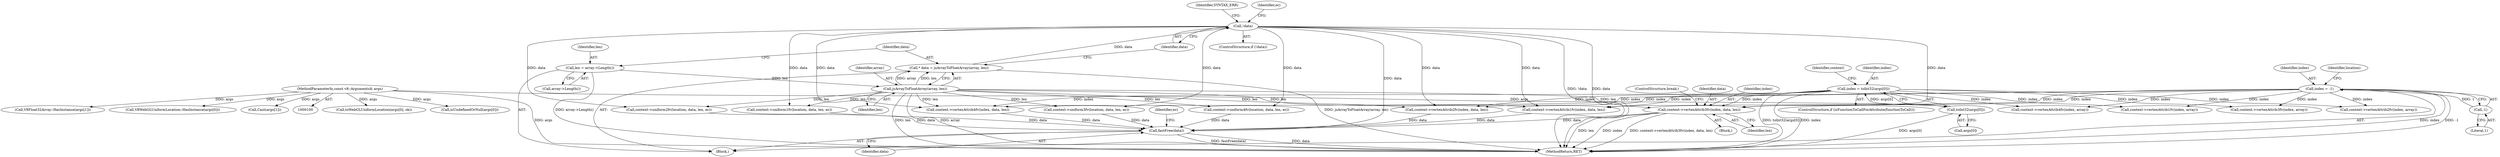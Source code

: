 digraph "0_Chrome_e9372a1bfd3588a80fcf49aa07321f0971dd6091_64@pointer" {
"1000323" [label="(Call,context->vertexAttrib3fv(index, data, len))"];
"1000116" [label="(Call,index = -1)"];
"1000118" [label="(Call,-1)"];
"1000127" [label="(Call,index = toInt32(args[0]))"];
"1000129" [label="(Call,toInt32(args[0]))"];
"1000101" [label="(MethodParameterIn,const v8::Arguments& args)"];
"1000267" [label="(Call,!data)"];
"1000261" [label="(Call,* data = jsArrayToFloatArray(array, len))"];
"1000263" [label="(Call,jsArrayToFloatArray(array, len))"];
"1000257" [label="(Call,len = array->Length())"];
"1000337" [label="(Call,fastFree(data))"];
"1000327" [label="(ControlStructure,break;)"];
"1000337" [label="(Call,fastFree(data))"];
"1000281" [label="(Block,)"];
"1000157" [label="(Call,toWebGLUniformLocation(args[0], ok))"];
"1000259" [label="(Call,array->Length())"];
"1000101" [label="(MethodParameterIn,const v8::Arguments& args)"];
"1000117" [label="(Identifier,index)"];
"1000119" [label="(Literal,1)"];
"1000142" [label="(Call,isUndefinedOrNull(args[0]))"];
"1000268" [label="(Identifier,data)"];
"1000283" [label="(Call,context->uniform1fv(location, data, len, ec))"];
"1000323" [label="(Call,context->vertexAttrib3fv(index, data, len))"];
"1000103" [label="(Block,)"];
"1000168" [label="(Call,V8Float32Array::HasInstance(args[1]))"];
"1000265" [label="(Identifier,len)"];
"1000118" [label="(Call,-1)"];
"1000261" [label="(Call,* data = jsArrayToFloatArray(array, len))"];
"1000267" [label="(Call,!data)"];
"1000325" [label="(Identifier,data)"];
"1000346" [label="(MethodReturn,RET)"];
"1000129" [label="(Call,toInt32(args[0]))"];
"1000266" [label="(ControlStructure,if (!data))"];
"1000258" [label="(Identifier,len)"];
"1000317" [label="(Call,context->vertexAttrib2fv(index, data, len))"];
"1000164" [label="(Identifier,context)"];
"1000219" [label="(Call,context->vertexAttrib2fv(index, array))"];
"1000257" [label="(Call,len = array->Length())"];
"1000311" [label="(Call,context->vertexAttrib1fv(index, data, len))"];
"1000147" [label="(Call,V8WebGLUniformLocation::HasInstance(args[0]))"];
"1000290" [label="(Call,context->uniform2fv(location, data, len, ec))"];
"1000229" [label="(Call,context->vertexAttrib4fv(index, array))"];
"1000252" [label="(Call,Cast(args[1]))"];
"1000297" [label="(Call,context->uniform3fv(location, data, len, ec))"];
"1000340" [label="(Identifier,ec)"];
"1000122" [label="(Identifier,location)"];
"1000128" [label="(Identifier,index)"];
"1000326" [label="(Identifier,len)"];
"1000271" [label="(Identifier,SYNTAX_ERR)"];
"1000324" [label="(Identifier,index)"];
"1000263" [label="(Call,jsArrayToFloatArray(array, len))"];
"1000304" [label="(Call,context->uniform4fv(location, data, len, ec))"];
"1000329" [label="(Call,context->vertexAttrib4fv(index, data, len))"];
"1000116" [label="(Call,index = -1)"];
"1000214" [label="(Call,context->vertexAttrib1fv(index, array))"];
"1000127" [label="(Call,index = toInt32(args[0]))"];
"1000224" [label="(Call,context->vertexAttrib3fv(index, array))"];
"1000264" [label="(Identifier,array)"];
"1000130" [label="(Call,args[0])"];
"1000277" [label="(Identifier,ec)"];
"1000338" [label="(Identifier,data)"];
"1000262" [label="(Identifier,data)"];
"1000124" [label="(ControlStructure,if (isFunctionToCallForAttribute(functionToCall)))"];
"1000323" -> "1000281"  [label="AST: "];
"1000323" -> "1000326"  [label="CFG: "];
"1000324" -> "1000323"  [label="AST: "];
"1000325" -> "1000323"  [label="AST: "];
"1000326" -> "1000323"  [label="AST: "];
"1000327" -> "1000323"  [label="CFG: "];
"1000323" -> "1000346"  [label="DDG: len"];
"1000323" -> "1000346"  [label="DDG: index"];
"1000323" -> "1000346"  [label="DDG: context->vertexAttrib3fv(index, data, len)"];
"1000116" -> "1000323"  [label="DDG: index"];
"1000127" -> "1000323"  [label="DDG: index"];
"1000267" -> "1000323"  [label="DDG: data"];
"1000263" -> "1000323"  [label="DDG: len"];
"1000323" -> "1000337"  [label="DDG: data"];
"1000116" -> "1000103"  [label="AST: "];
"1000116" -> "1000118"  [label="CFG: "];
"1000117" -> "1000116"  [label="AST: "];
"1000118" -> "1000116"  [label="AST: "];
"1000122" -> "1000116"  [label="CFG: "];
"1000116" -> "1000346"  [label="DDG: index"];
"1000116" -> "1000346"  [label="DDG: -1"];
"1000118" -> "1000116"  [label="DDG: 1"];
"1000116" -> "1000214"  [label="DDG: index"];
"1000116" -> "1000219"  [label="DDG: index"];
"1000116" -> "1000224"  [label="DDG: index"];
"1000116" -> "1000229"  [label="DDG: index"];
"1000116" -> "1000311"  [label="DDG: index"];
"1000116" -> "1000317"  [label="DDG: index"];
"1000116" -> "1000329"  [label="DDG: index"];
"1000118" -> "1000119"  [label="CFG: "];
"1000119" -> "1000118"  [label="AST: "];
"1000127" -> "1000124"  [label="AST: "];
"1000127" -> "1000129"  [label="CFG: "];
"1000128" -> "1000127"  [label="AST: "];
"1000129" -> "1000127"  [label="AST: "];
"1000164" -> "1000127"  [label="CFG: "];
"1000127" -> "1000346"  [label="DDG: toInt32(args[0])"];
"1000127" -> "1000346"  [label="DDG: index"];
"1000129" -> "1000127"  [label="DDG: args[0]"];
"1000127" -> "1000214"  [label="DDG: index"];
"1000127" -> "1000219"  [label="DDG: index"];
"1000127" -> "1000224"  [label="DDG: index"];
"1000127" -> "1000229"  [label="DDG: index"];
"1000127" -> "1000311"  [label="DDG: index"];
"1000127" -> "1000317"  [label="DDG: index"];
"1000127" -> "1000329"  [label="DDG: index"];
"1000129" -> "1000130"  [label="CFG: "];
"1000130" -> "1000129"  [label="AST: "];
"1000129" -> "1000346"  [label="DDG: args[0]"];
"1000101" -> "1000129"  [label="DDG: args"];
"1000101" -> "1000100"  [label="AST: "];
"1000101" -> "1000346"  [label="DDG: args"];
"1000101" -> "1000142"  [label="DDG: args"];
"1000101" -> "1000147"  [label="DDG: args"];
"1000101" -> "1000157"  [label="DDG: args"];
"1000101" -> "1000168"  [label="DDG: args"];
"1000101" -> "1000252"  [label="DDG: args"];
"1000267" -> "1000266"  [label="AST: "];
"1000267" -> "1000268"  [label="CFG: "];
"1000268" -> "1000267"  [label="AST: "];
"1000271" -> "1000267"  [label="CFG: "];
"1000277" -> "1000267"  [label="CFG: "];
"1000267" -> "1000346"  [label="DDG: !data"];
"1000267" -> "1000346"  [label="DDG: data"];
"1000261" -> "1000267"  [label="DDG: data"];
"1000267" -> "1000283"  [label="DDG: data"];
"1000267" -> "1000290"  [label="DDG: data"];
"1000267" -> "1000297"  [label="DDG: data"];
"1000267" -> "1000304"  [label="DDG: data"];
"1000267" -> "1000311"  [label="DDG: data"];
"1000267" -> "1000317"  [label="DDG: data"];
"1000267" -> "1000329"  [label="DDG: data"];
"1000267" -> "1000337"  [label="DDG: data"];
"1000261" -> "1000103"  [label="AST: "];
"1000261" -> "1000263"  [label="CFG: "];
"1000262" -> "1000261"  [label="AST: "];
"1000263" -> "1000261"  [label="AST: "];
"1000268" -> "1000261"  [label="CFG: "];
"1000261" -> "1000346"  [label="DDG: jsArrayToFloatArray(array, len)"];
"1000263" -> "1000261"  [label="DDG: array"];
"1000263" -> "1000261"  [label="DDG: len"];
"1000263" -> "1000265"  [label="CFG: "];
"1000264" -> "1000263"  [label="AST: "];
"1000265" -> "1000263"  [label="AST: "];
"1000263" -> "1000346"  [label="DDG: len"];
"1000263" -> "1000346"  [label="DDG: array"];
"1000257" -> "1000263"  [label="DDG: len"];
"1000263" -> "1000283"  [label="DDG: len"];
"1000263" -> "1000290"  [label="DDG: len"];
"1000263" -> "1000297"  [label="DDG: len"];
"1000263" -> "1000304"  [label="DDG: len"];
"1000263" -> "1000311"  [label="DDG: len"];
"1000263" -> "1000317"  [label="DDG: len"];
"1000263" -> "1000329"  [label="DDG: len"];
"1000257" -> "1000103"  [label="AST: "];
"1000257" -> "1000259"  [label="CFG: "];
"1000258" -> "1000257"  [label="AST: "];
"1000259" -> "1000257"  [label="AST: "];
"1000262" -> "1000257"  [label="CFG: "];
"1000257" -> "1000346"  [label="DDG: array->Length()"];
"1000337" -> "1000103"  [label="AST: "];
"1000337" -> "1000338"  [label="CFG: "];
"1000338" -> "1000337"  [label="AST: "];
"1000340" -> "1000337"  [label="CFG: "];
"1000337" -> "1000346"  [label="DDG: data"];
"1000337" -> "1000346"  [label="DDG: fastFree(data)"];
"1000329" -> "1000337"  [label="DDG: data"];
"1000297" -> "1000337"  [label="DDG: data"];
"1000304" -> "1000337"  [label="DDG: data"];
"1000290" -> "1000337"  [label="DDG: data"];
"1000283" -> "1000337"  [label="DDG: data"];
"1000311" -> "1000337"  [label="DDG: data"];
"1000317" -> "1000337"  [label="DDG: data"];
}
